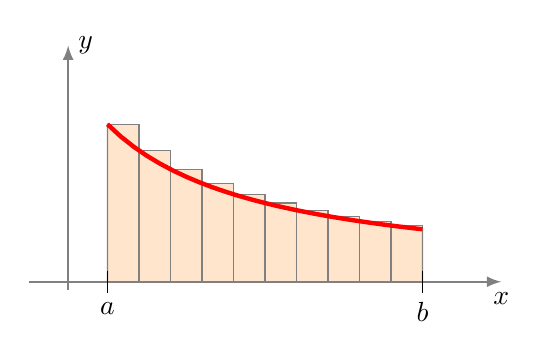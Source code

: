 ﻿\begin{tikzpicture}[scale=2]

 
% Preparation pour rectangles

  \def\a{0}; \def\b{2};   \def\n{10}; 
  \pgfmathparse{\n - 1}
  \global\let\nmoins\pgfmathresult

\pgfmathparse{divide(\b-\a,\n)}
\let\dx\pgfmathresult

% Rectanglea gauche (au-dessus, en orange)

  \def\x{\a}
  \foreach \k in {0,1,...,\nmoins}{
  \pgfmathparse{\x}
  \global\let\xold\pgfmathresult

  \pgfmathparse{1/(1+\x)}
  \global\let\y\pgfmathresult

  \pgfmathparse{\x + \dx}
  \global\let\x\pgfmathresult

  %\filldraw[fill=green!20,draw=gray] (\xold,0) rectangle (\x,\y);
 \filldraw[fill=orange!20,draw=gray] (\xold,0) rectangle (\x,\y);
  }


% Axes
     \draw[->,>=latex,thick, gray] (-0.5,0)--(2.5,0) node[below,black] {$x$};
     \draw[->,>=latex,thick, gray] (-0.25,-0.05)--(-0.25,1.5) node[right,black] {$y$};  


% Graphe et aire
  \draw[gray] (0,0) -- plot[domain=-0:2] (\x,{1/(1+\x)}) -- (2,0) -- cycle;
  \draw[ultra thick, color=red,domain=0:2] plot (\x,{1/(1+\x)});% node[above right] {$y=\frac{1}{1+x}$};

% Labels
  \foreach \x/\xtext in {0/a,  2/b}
  \draw (\x cm,2pt) -- (\x cm,-2pt) node[anchor=north] {$\xtext$};
 % \draw (1pt,1cm) -- (-1pt,1cm) node[anchor=east] {$1$};
  %\node[below, inner sep=10pt] at (0.5,0) {\vphantom{$n=10$}};

\end{tikzpicture}
